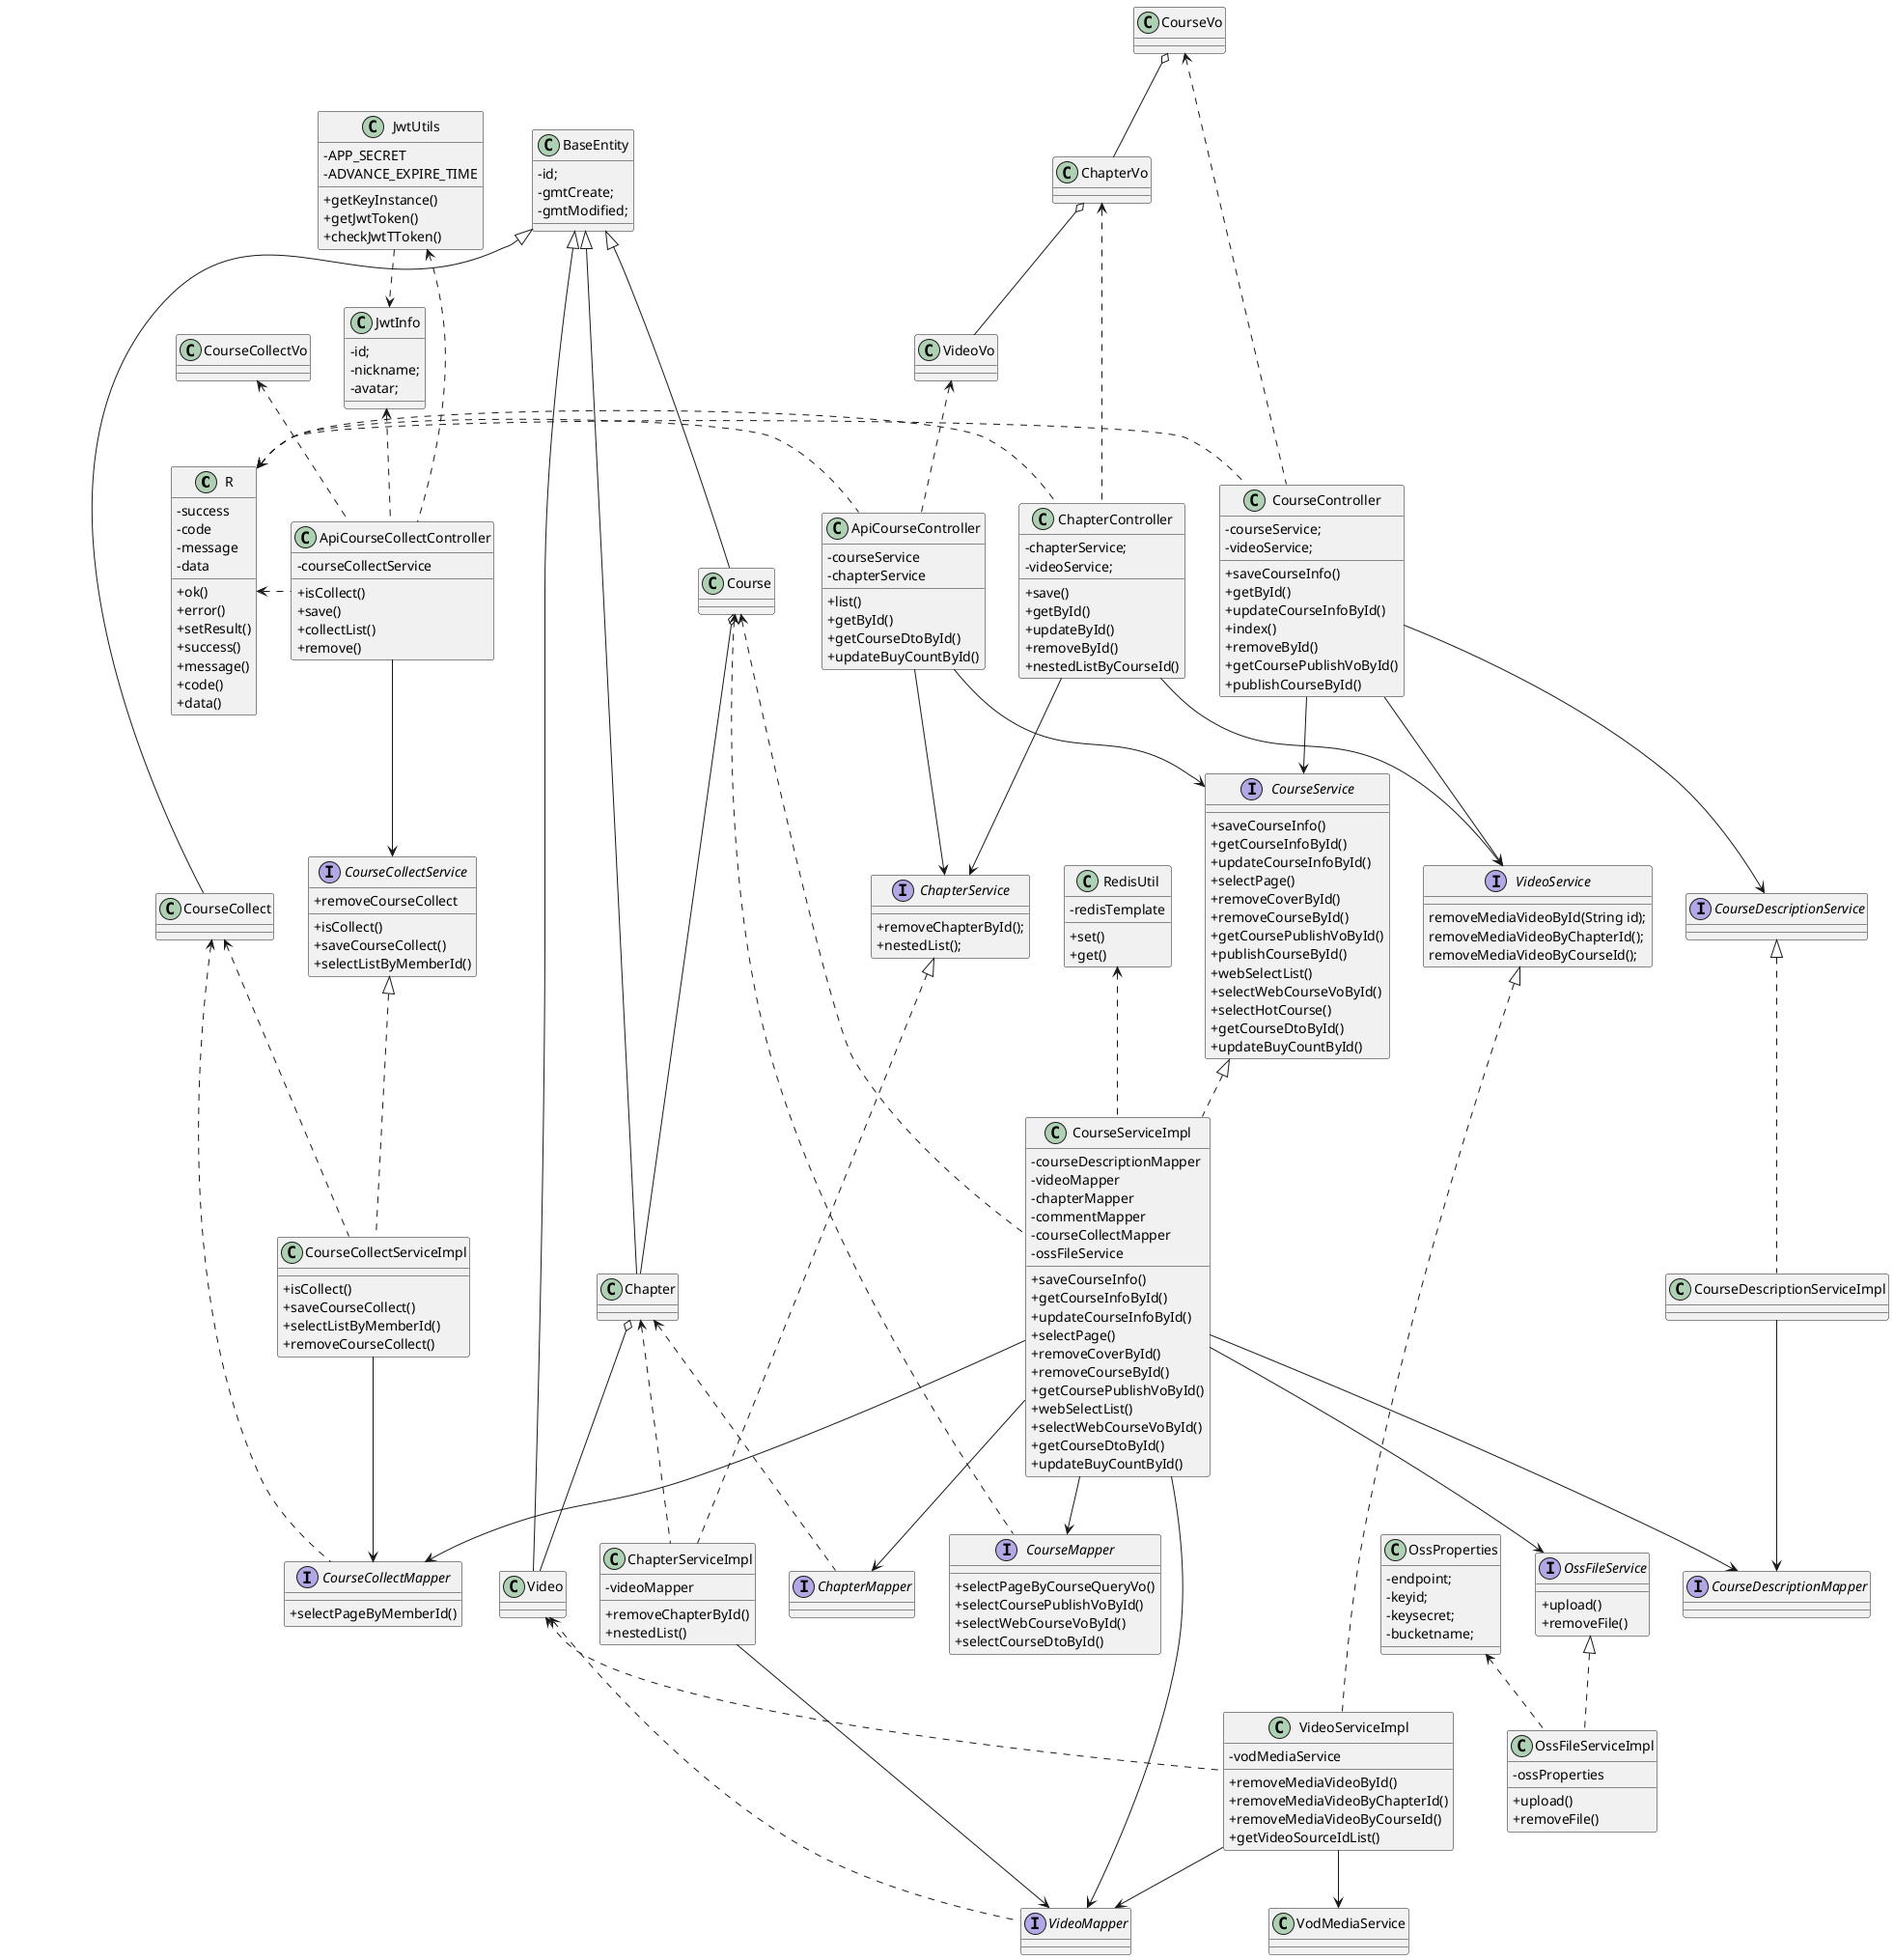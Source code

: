 @startuml
skinparam classAttributeIconSize 0


class R{
    -success
    -code
    -message
    -data
    +ok()
    +error()
    +setResult()
    +success()
    +message()
    +code()
    +data()
}

'enum ResultCodeEnum{
'   -success;
'    -code;
'    -message;
'    +ResultCodeEnum()
'}

class RedisUtil{
    -redisTemplate
    +set()
    +get()
}


class JwtUtils{
   -APP_SECRET
   -ADVANCE_EXPIRE_TIME
   +getKeyInstance()
   +getJwtToken()
   +checkJwtTToken()
}

class JwtInfo{
    -id;
    -nickname;
    -avatar;
}
class BaseEntity{
    -id;
    -gmtCreate;
    -gmtModified;
}


'class CollegeException{
'    -code
'    +CollegeException()
'    +toString()
'}

class CourseController{
    -courseService;
    -videoService;
    +saveCourseInfo()
    +getById()
    +updateCourseInfoById()
    +index()
    +removeById()
    +getCoursePublishVoById()
    +publishCourseById()
}
class ApiCourseCollectController{
    -courseCollectService
    +isCollect()
    +save()
    +collectList()
    +remove()
}
class ApiCourseController{
    -courseService
    -chapterService
    +list()
    +getById()
    +getCourseDtoById()
    +updateBuyCountById()
}
class ChapterController{
    -chapterService;
    -videoService;
    +save()
    +getById()
    +updateById()
    +removeById()
    +nestedListByCourseId()
}

interface ChapterService{
    +removeChapterById();
    +nestedList();
}
interface CourseCollectService{
    +isCollect()
    +saveCourseCollect()
    +selectListByMemberId()
    +removeCourseCollect
}
interface CourseDescriptionService{
}

interface CourseService{
    +saveCourseInfo()
    +getCourseInfoById()
    +updateCourseInfoById()
    +selectPage()
    +removeCoverById()
    +removeCourseById()
    +getCoursePublishVoById()
    +publishCourseById()
    +webSelectList()
    +selectWebCourseVoById()
    +selectHotCourse()
    +getCourseDtoById()
    +updateBuyCountById()
}
'interface QuestionCommentService{
'    +getBestComment();
'    +getQuestionCommentByQuestionId();
'    +addQuestionComment();
'    +getQuestionCommentsByMemberId();
'}

interface VideoService{
    removeMediaVideoById(String id);
    removeMediaVideoByChapterId();
    removeMediaVideoByCourseId();
}

interface OssFileService{
    +upload()
    +removeFile()
}

class ChapterServiceImpl{
    -videoMapper
    +removeChapterById()
    +nestedList()
}
class CourseCollectServiceImpl{
    +isCollect()
    +saveCourseCollect()
    +selectListByMemberId()
    +removeCourseCollect()
}

class CourseDescriptionServiceImpl{

}

class CourseServiceImpl{
    -courseDescriptionMapper
    -videoMapper
    -chapterMapper
    -commentMapper
    -courseCollectMapper
    -ossFileService
    +saveCourseInfo()
    +getCourseInfoById()
    +updateCourseInfoById()
    +selectPage()
    +removeCoverById()
    +removeCourseById()
    +getCoursePublishVoById()
    +webSelectList()
    +selectWebCourseVoById()
    +getCourseDtoById()
    +updateBuyCountById()
}
'class SubjectServiceImpl{
'    +batchImport()
'    +nestedList()
'}
'
'class TeacherServiceImpl{
'    +ossFileService()
'    +courseMapper()
'    +selectPage
'    +selectNameListByKey()
'    +removeAvatarById()
'    +updateById()
'    +selectTeacherInfoById()
'    +selectHotTeacher()
'}

class VideoServiceImpl{
    -vodMediaService
    +removeMediaVideoById()
    +removeMediaVideoByChapterId()
    +removeMediaVideoByCourseId()
    +getVideoSourceIdList()
}
class OssFileServiceImpl{
    -ossProperties
    +upload()
    +removeFile()
}

class OssProperties{
    -endpoint;
    -keyid;
    -keysecret;
    -bucketname;
}

interface ChapterMapper{

}
interface CourseCollectMapper{
    +selectPageByMemberId()
}

interface CourseDescriptionMapper{

}

interface CourseMapper{
    +selectPageByCourseQueryVo()
    +selectCoursePublishVoById()
    +selectWebCourseVoById()
    +selectCourseDtoById()
}
'interface SubjectMapper{
'    +selectNestedList()
'}
'interface TeacherMapper{
'
'}
interface VideoMapper{

}

'RuntimeException <|-- CollegeException

JwtUtils ..> JwtInfo
'CollegeException --> ResultCodeEnum

ApiCourseController --> CourseService
ApiCourseController --> ChapterService
ApiCourseCollectController --> CourseCollectService
CourseController --> CourseService
CourseController --> CourseDescriptionService
CourseController --> VideoService
ChapterController --> ChapterService
ChapterController --> VideoService

ChapterService <|.. ChapterServiceImpl
CourseCollectService <|.. CourseCollectServiceImpl
CourseDescriptionService <|.. CourseDescriptionServiceImpl
CourseService <|.. CourseServiceImpl
'SubjectService <|.. SubjectServiceImpl
'TeacherService <|.. TeacherServiceImpl
VideoService <|.. VideoServiceImpl
OssFileService <|..OssFileServiceImpl

ChapterServiceImpl --> VideoMapper
CourseServiceImpl --> CourseDescriptionMapper
CourseServiceImpl --> VideoMapper
CourseServiceImpl --> ChapterMapper
'CourseServiceImpl --> CommentMapper
CourseServiceImpl --> CourseCollectMapper
CourseServiceImpl --> OssFileService
CourseServiceImpl --> CourseMapper
VideoServiceImpl --> VodMediaService
CourseCollectServiceImpl --> CourseCollectMapper
CourseDescriptionServiceImpl --> CourseDescriptionMapper
'SubjectServiceImpl --> SubjectMapper
'TeacherServiceImpl --> TeacherMapper
VideoServiceImpl -->VideoMapper

CourseVo o-- ChapterVo
ChapterVo o-- VideoVo

Course o--- Chapter
Chapter o-- Video


BaseEntity <|--- Course
BaseEntity <|--- Chapter
BaseEntity <|-- CourseCollect
BaseEntity <|--- Video
R <. ChapterController
R <. CourseController
R <. ApiCourseCollectController
R <. ApiCourseController

CourseVo <.. CourseController

CourseCollectVo<..ApiCourseCollectController
VideoVo <.. ApiCourseController
ChapterVo <.. ChapterController
JwtUtils <.. ApiCourseCollectController
JwtInfo <.. ApiCourseCollectController

RedisUtil <.. CourseServiceImpl
Course <.. CourseServiceImpl
Course <.. CourseMapper
CourseCollect <.. CourseCollectMapper
CourseCollect <.. CourseCollectServiceImpl
Video <.. VideoServiceImpl
Video <.. VideoMapper
Chapter <.. ChapterServiceImpl
Chapter <.. ChapterMapper
OssProperties <.. OssFileServiceImpl

@enduml
